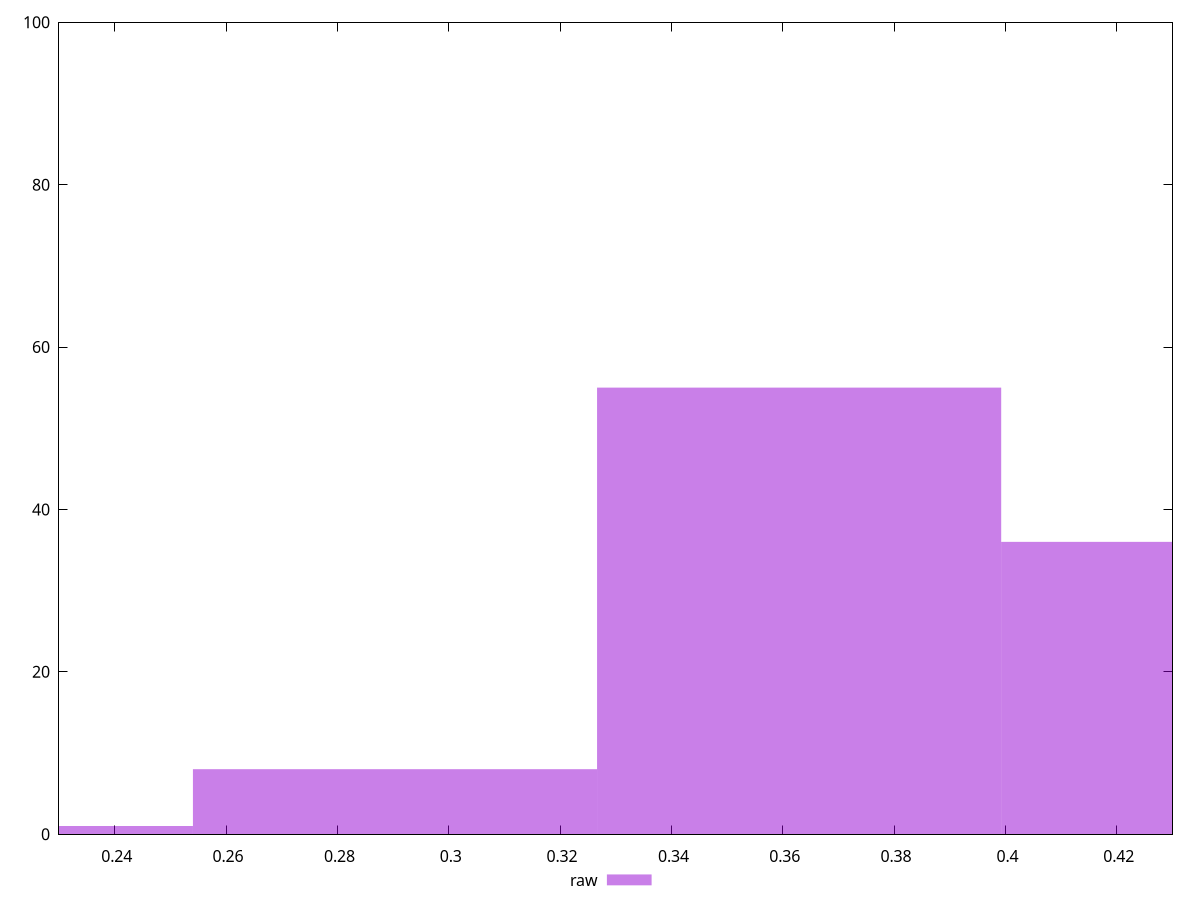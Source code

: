reset

$raw <<EOF
0.36293615920354955 55
0.4355233910442594 36
0.2177616955221297 1
0.2903489273628396 8
EOF

set key outside below
set boxwidth 0.0725872318407099
set xrange [0.23:0.43]
set yrange [0:100]
set trange [0:100]
set style fill transparent solid 0.5 noborder
set terminal svg size 640, 490 enhanced background rgb 'white'
set output "reprap/meta/score/samples/pages+cached+noexternal/raw/histogram.svg"

plot $raw title "raw" with boxes

reset

